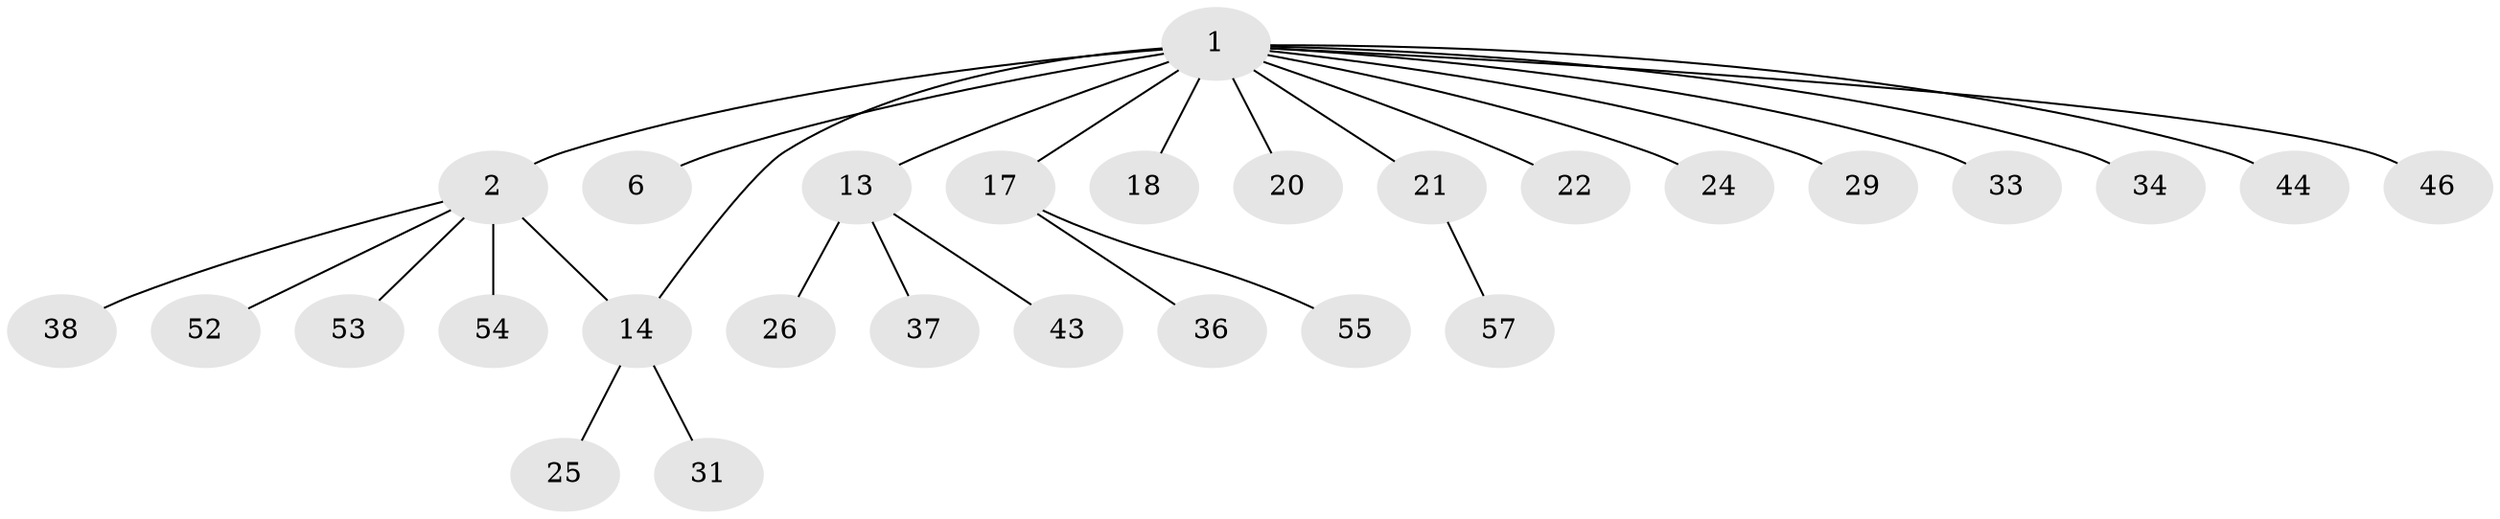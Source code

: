 // original degree distribution, {17: 0.017543859649122806, 4: 0.15789473684210525, 10: 0.017543859649122806, 6: 0.017543859649122806, 1: 0.5789473684210527, 3: 0.10526315789473684, 2: 0.10526315789473684}
// Generated by graph-tools (version 1.1) at 2025/14/03/09/25 04:14:31]
// undirected, 28 vertices, 28 edges
graph export_dot {
graph [start="1"]
  node [color=gray90,style=filled];
  1 [super="+30+16+4+3+10+45+50+49+41+9"];
  2 [super="+5"];
  6;
  13 [super="+28"];
  14 [super="+32+19"];
  17 [super="+23"];
  18;
  20;
  21 [super="+35"];
  22;
  24;
  25;
  26;
  29;
  31;
  33;
  34;
  36;
  37;
  38;
  43;
  44 [super="+51"];
  46;
  52;
  53;
  54;
  55;
  57;
  1 -- 2 [weight=3];
  1 -- 6;
  1 -- 14 [weight=2];
  1 -- 17;
  1 -- 20;
  1 -- 34;
  1 -- 33;
  1 -- 44;
  1 -- 13 [weight=2];
  1 -- 46;
  1 -- 18;
  1 -- 21;
  1 -- 22 [weight=2];
  1 -- 24;
  1 -- 29;
  2 -- 52;
  2 -- 14;
  2 -- 53;
  2 -- 54;
  2 -- 38;
  13 -- 26;
  13 -- 37;
  13 -- 43;
  14 -- 31;
  14 -- 25;
  17 -- 36;
  17 -- 55;
  21 -- 57;
}
